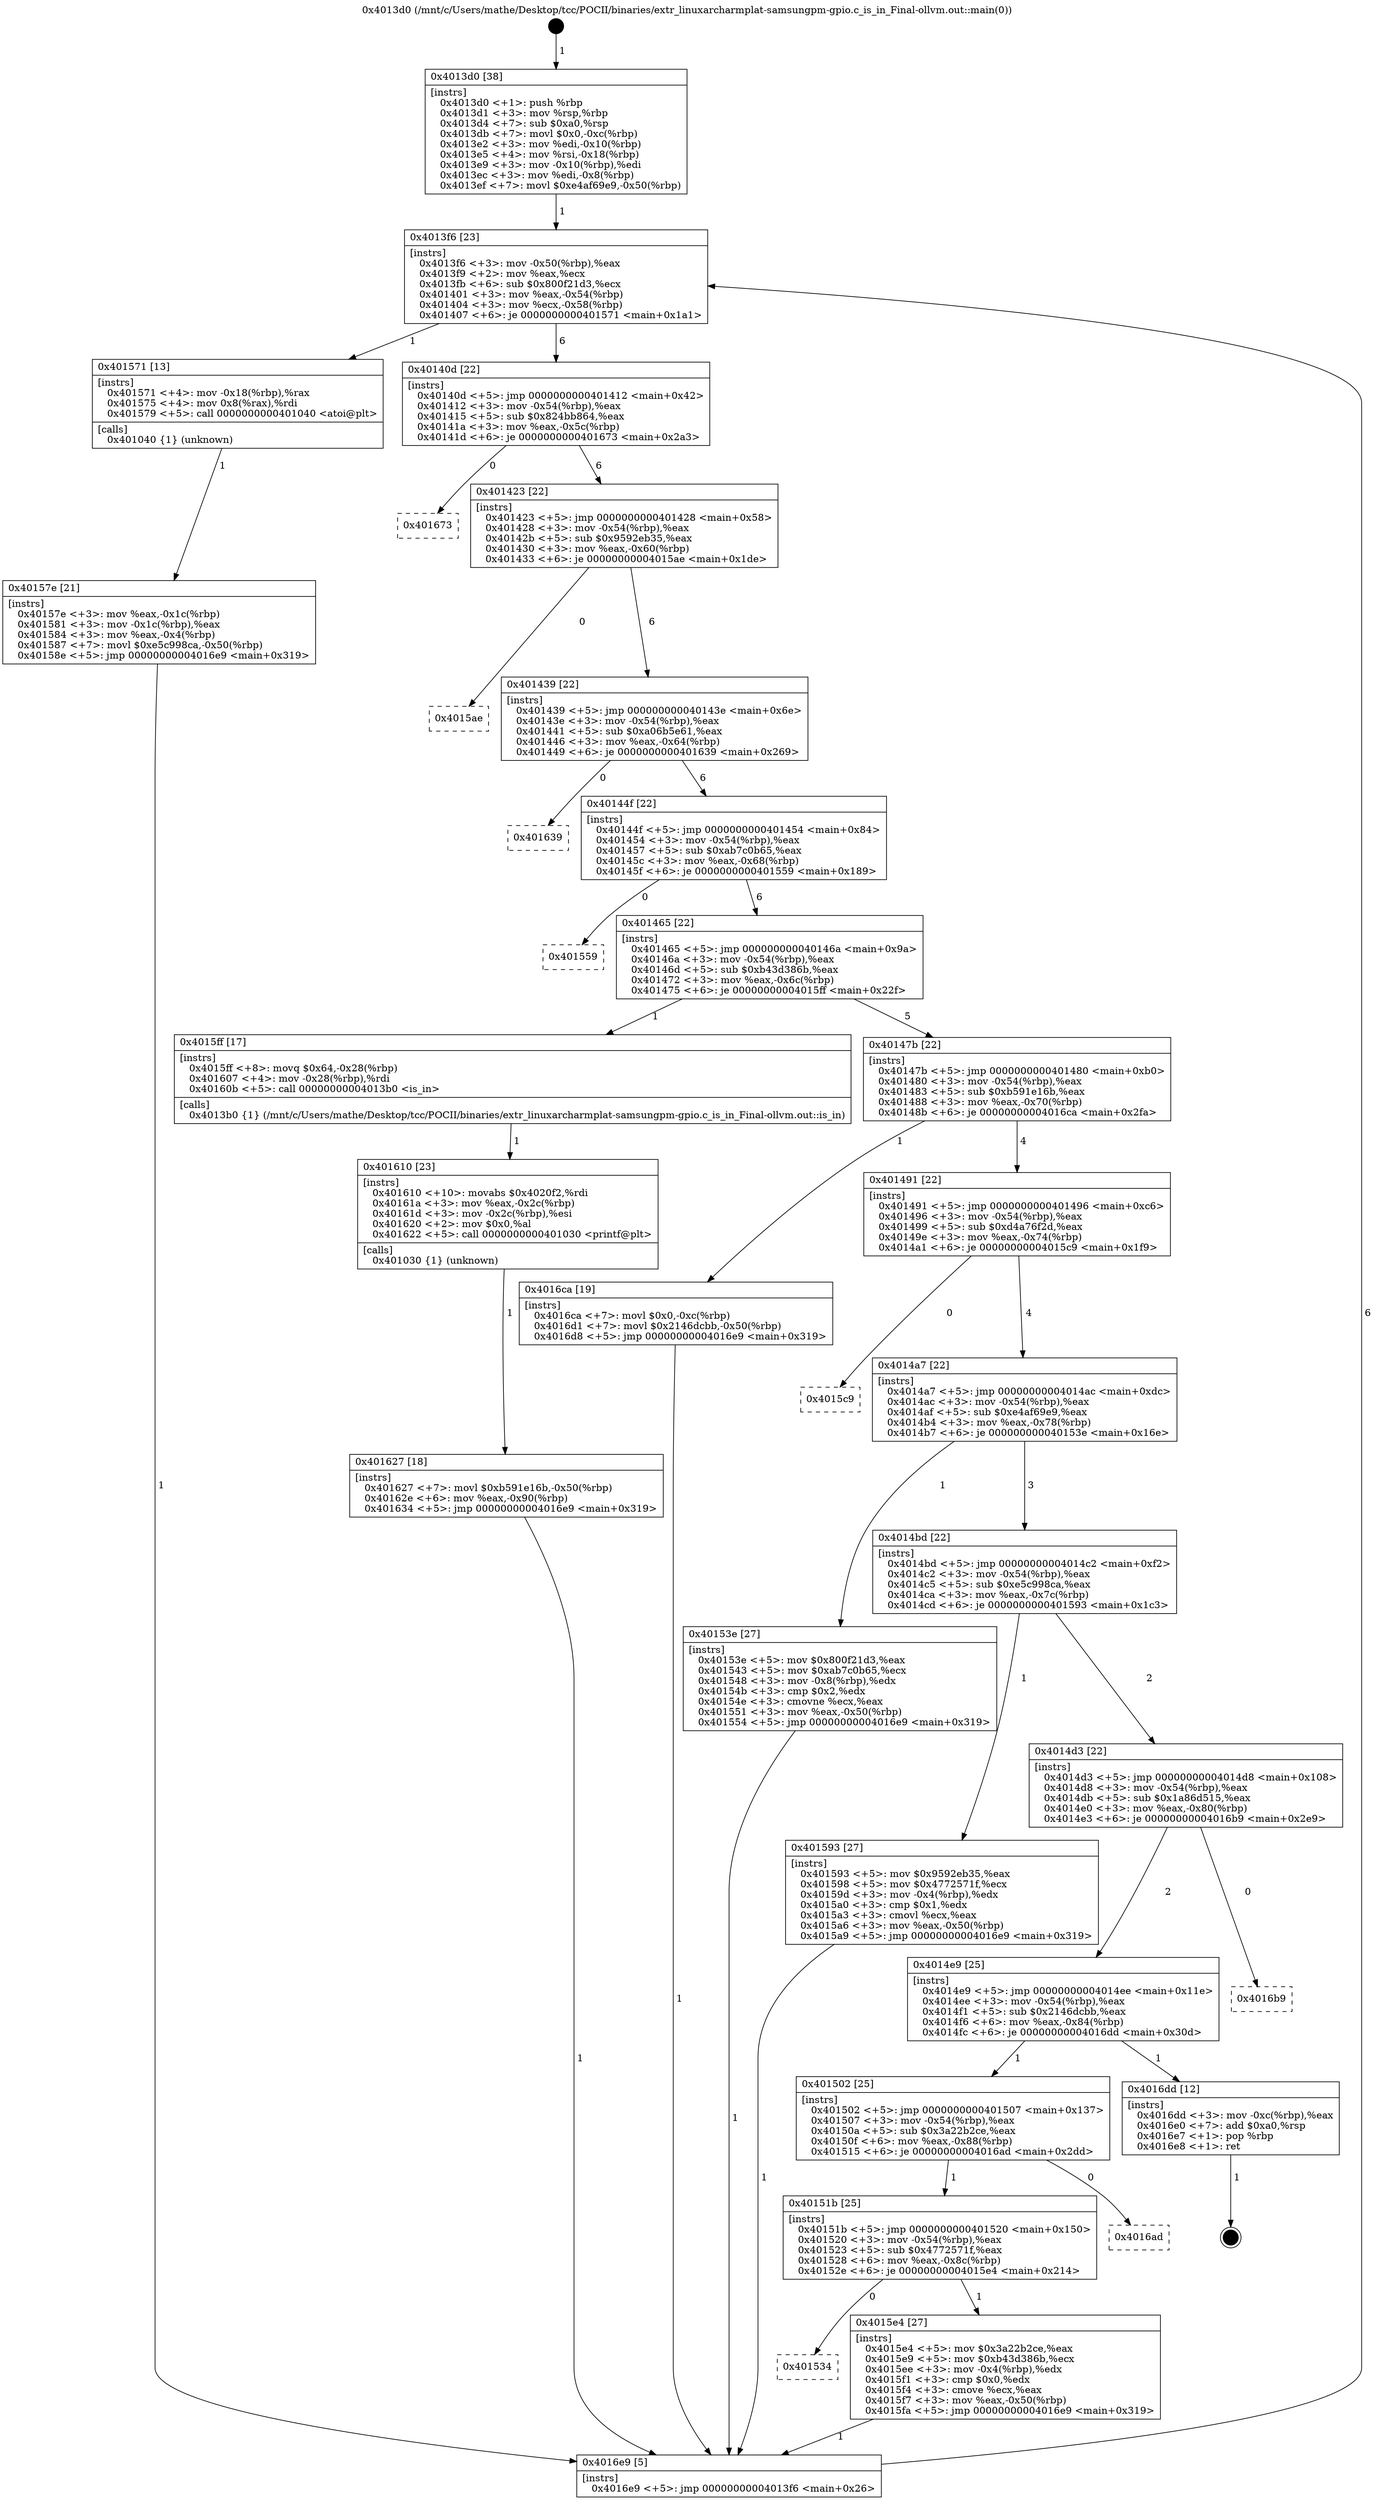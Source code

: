 digraph "0x4013d0" {
  label = "0x4013d0 (/mnt/c/Users/mathe/Desktop/tcc/POCII/binaries/extr_linuxarcharmplat-samsungpm-gpio.c_is_in_Final-ollvm.out::main(0))"
  labelloc = "t"
  node[shape=record]

  Entry [label="",width=0.3,height=0.3,shape=circle,fillcolor=black,style=filled]
  "0x4013f6" [label="{
     0x4013f6 [23]\l
     | [instrs]\l
     &nbsp;&nbsp;0x4013f6 \<+3\>: mov -0x50(%rbp),%eax\l
     &nbsp;&nbsp;0x4013f9 \<+2\>: mov %eax,%ecx\l
     &nbsp;&nbsp;0x4013fb \<+6\>: sub $0x800f21d3,%ecx\l
     &nbsp;&nbsp;0x401401 \<+3\>: mov %eax,-0x54(%rbp)\l
     &nbsp;&nbsp;0x401404 \<+3\>: mov %ecx,-0x58(%rbp)\l
     &nbsp;&nbsp;0x401407 \<+6\>: je 0000000000401571 \<main+0x1a1\>\l
  }"]
  "0x401571" [label="{
     0x401571 [13]\l
     | [instrs]\l
     &nbsp;&nbsp;0x401571 \<+4\>: mov -0x18(%rbp),%rax\l
     &nbsp;&nbsp;0x401575 \<+4\>: mov 0x8(%rax),%rdi\l
     &nbsp;&nbsp;0x401579 \<+5\>: call 0000000000401040 \<atoi@plt\>\l
     | [calls]\l
     &nbsp;&nbsp;0x401040 \{1\} (unknown)\l
  }"]
  "0x40140d" [label="{
     0x40140d [22]\l
     | [instrs]\l
     &nbsp;&nbsp;0x40140d \<+5\>: jmp 0000000000401412 \<main+0x42\>\l
     &nbsp;&nbsp;0x401412 \<+3\>: mov -0x54(%rbp),%eax\l
     &nbsp;&nbsp;0x401415 \<+5\>: sub $0x824bb864,%eax\l
     &nbsp;&nbsp;0x40141a \<+3\>: mov %eax,-0x5c(%rbp)\l
     &nbsp;&nbsp;0x40141d \<+6\>: je 0000000000401673 \<main+0x2a3\>\l
  }"]
  Exit [label="",width=0.3,height=0.3,shape=circle,fillcolor=black,style=filled,peripheries=2]
  "0x401673" [label="{
     0x401673\l
  }", style=dashed]
  "0x401423" [label="{
     0x401423 [22]\l
     | [instrs]\l
     &nbsp;&nbsp;0x401423 \<+5\>: jmp 0000000000401428 \<main+0x58\>\l
     &nbsp;&nbsp;0x401428 \<+3\>: mov -0x54(%rbp),%eax\l
     &nbsp;&nbsp;0x40142b \<+5\>: sub $0x9592eb35,%eax\l
     &nbsp;&nbsp;0x401430 \<+3\>: mov %eax,-0x60(%rbp)\l
     &nbsp;&nbsp;0x401433 \<+6\>: je 00000000004015ae \<main+0x1de\>\l
  }"]
  "0x401627" [label="{
     0x401627 [18]\l
     | [instrs]\l
     &nbsp;&nbsp;0x401627 \<+7\>: movl $0xb591e16b,-0x50(%rbp)\l
     &nbsp;&nbsp;0x40162e \<+6\>: mov %eax,-0x90(%rbp)\l
     &nbsp;&nbsp;0x401634 \<+5\>: jmp 00000000004016e9 \<main+0x319\>\l
  }"]
  "0x4015ae" [label="{
     0x4015ae\l
  }", style=dashed]
  "0x401439" [label="{
     0x401439 [22]\l
     | [instrs]\l
     &nbsp;&nbsp;0x401439 \<+5\>: jmp 000000000040143e \<main+0x6e\>\l
     &nbsp;&nbsp;0x40143e \<+3\>: mov -0x54(%rbp),%eax\l
     &nbsp;&nbsp;0x401441 \<+5\>: sub $0xa06b5e61,%eax\l
     &nbsp;&nbsp;0x401446 \<+3\>: mov %eax,-0x64(%rbp)\l
     &nbsp;&nbsp;0x401449 \<+6\>: je 0000000000401639 \<main+0x269\>\l
  }"]
  "0x401610" [label="{
     0x401610 [23]\l
     | [instrs]\l
     &nbsp;&nbsp;0x401610 \<+10\>: movabs $0x4020f2,%rdi\l
     &nbsp;&nbsp;0x40161a \<+3\>: mov %eax,-0x2c(%rbp)\l
     &nbsp;&nbsp;0x40161d \<+3\>: mov -0x2c(%rbp),%esi\l
     &nbsp;&nbsp;0x401620 \<+2\>: mov $0x0,%al\l
     &nbsp;&nbsp;0x401622 \<+5\>: call 0000000000401030 \<printf@plt\>\l
     | [calls]\l
     &nbsp;&nbsp;0x401030 \{1\} (unknown)\l
  }"]
  "0x401639" [label="{
     0x401639\l
  }", style=dashed]
  "0x40144f" [label="{
     0x40144f [22]\l
     | [instrs]\l
     &nbsp;&nbsp;0x40144f \<+5\>: jmp 0000000000401454 \<main+0x84\>\l
     &nbsp;&nbsp;0x401454 \<+3\>: mov -0x54(%rbp),%eax\l
     &nbsp;&nbsp;0x401457 \<+5\>: sub $0xab7c0b65,%eax\l
     &nbsp;&nbsp;0x40145c \<+3\>: mov %eax,-0x68(%rbp)\l
     &nbsp;&nbsp;0x40145f \<+6\>: je 0000000000401559 \<main+0x189\>\l
  }"]
  "0x401534" [label="{
     0x401534\l
  }", style=dashed]
  "0x401559" [label="{
     0x401559\l
  }", style=dashed]
  "0x401465" [label="{
     0x401465 [22]\l
     | [instrs]\l
     &nbsp;&nbsp;0x401465 \<+5\>: jmp 000000000040146a \<main+0x9a\>\l
     &nbsp;&nbsp;0x40146a \<+3\>: mov -0x54(%rbp),%eax\l
     &nbsp;&nbsp;0x40146d \<+5\>: sub $0xb43d386b,%eax\l
     &nbsp;&nbsp;0x401472 \<+3\>: mov %eax,-0x6c(%rbp)\l
     &nbsp;&nbsp;0x401475 \<+6\>: je 00000000004015ff \<main+0x22f\>\l
  }"]
  "0x4015e4" [label="{
     0x4015e4 [27]\l
     | [instrs]\l
     &nbsp;&nbsp;0x4015e4 \<+5\>: mov $0x3a22b2ce,%eax\l
     &nbsp;&nbsp;0x4015e9 \<+5\>: mov $0xb43d386b,%ecx\l
     &nbsp;&nbsp;0x4015ee \<+3\>: mov -0x4(%rbp),%edx\l
     &nbsp;&nbsp;0x4015f1 \<+3\>: cmp $0x0,%edx\l
     &nbsp;&nbsp;0x4015f4 \<+3\>: cmove %ecx,%eax\l
     &nbsp;&nbsp;0x4015f7 \<+3\>: mov %eax,-0x50(%rbp)\l
     &nbsp;&nbsp;0x4015fa \<+5\>: jmp 00000000004016e9 \<main+0x319\>\l
  }"]
  "0x4015ff" [label="{
     0x4015ff [17]\l
     | [instrs]\l
     &nbsp;&nbsp;0x4015ff \<+8\>: movq $0x64,-0x28(%rbp)\l
     &nbsp;&nbsp;0x401607 \<+4\>: mov -0x28(%rbp),%rdi\l
     &nbsp;&nbsp;0x40160b \<+5\>: call 00000000004013b0 \<is_in\>\l
     | [calls]\l
     &nbsp;&nbsp;0x4013b0 \{1\} (/mnt/c/Users/mathe/Desktop/tcc/POCII/binaries/extr_linuxarcharmplat-samsungpm-gpio.c_is_in_Final-ollvm.out::is_in)\l
  }"]
  "0x40147b" [label="{
     0x40147b [22]\l
     | [instrs]\l
     &nbsp;&nbsp;0x40147b \<+5\>: jmp 0000000000401480 \<main+0xb0\>\l
     &nbsp;&nbsp;0x401480 \<+3\>: mov -0x54(%rbp),%eax\l
     &nbsp;&nbsp;0x401483 \<+5\>: sub $0xb591e16b,%eax\l
     &nbsp;&nbsp;0x401488 \<+3\>: mov %eax,-0x70(%rbp)\l
     &nbsp;&nbsp;0x40148b \<+6\>: je 00000000004016ca \<main+0x2fa\>\l
  }"]
  "0x40151b" [label="{
     0x40151b [25]\l
     | [instrs]\l
     &nbsp;&nbsp;0x40151b \<+5\>: jmp 0000000000401520 \<main+0x150\>\l
     &nbsp;&nbsp;0x401520 \<+3\>: mov -0x54(%rbp),%eax\l
     &nbsp;&nbsp;0x401523 \<+5\>: sub $0x4772571f,%eax\l
     &nbsp;&nbsp;0x401528 \<+6\>: mov %eax,-0x8c(%rbp)\l
     &nbsp;&nbsp;0x40152e \<+6\>: je 00000000004015e4 \<main+0x214\>\l
  }"]
  "0x4016ca" [label="{
     0x4016ca [19]\l
     | [instrs]\l
     &nbsp;&nbsp;0x4016ca \<+7\>: movl $0x0,-0xc(%rbp)\l
     &nbsp;&nbsp;0x4016d1 \<+7\>: movl $0x2146dcbb,-0x50(%rbp)\l
     &nbsp;&nbsp;0x4016d8 \<+5\>: jmp 00000000004016e9 \<main+0x319\>\l
  }"]
  "0x401491" [label="{
     0x401491 [22]\l
     | [instrs]\l
     &nbsp;&nbsp;0x401491 \<+5\>: jmp 0000000000401496 \<main+0xc6\>\l
     &nbsp;&nbsp;0x401496 \<+3\>: mov -0x54(%rbp),%eax\l
     &nbsp;&nbsp;0x401499 \<+5\>: sub $0xd4a76f2d,%eax\l
     &nbsp;&nbsp;0x40149e \<+3\>: mov %eax,-0x74(%rbp)\l
     &nbsp;&nbsp;0x4014a1 \<+6\>: je 00000000004015c9 \<main+0x1f9\>\l
  }"]
  "0x4016ad" [label="{
     0x4016ad\l
  }", style=dashed]
  "0x4015c9" [label="{
     0x4015c9\l
  }", style=dashed]
  "0x4014a7" [label="{
     0x4014a7 [22]\l
     | [instrs]\l
     &nbsp;&nbsp;0x4014a7 \<+5\>: jmp 00000000004014ac \<main+0xdc\>\l
     &nbsp;&nbsp;0x4014ac \<+3\>: mov -0x54(%rbp),%eax\l
     &nbsp;&nbsp;0x4014af \<+5\>: sub $0xe4af69e9,%eax\l
     &nbsp;&nbsp;0x4014b4 \<+3\>: mov %eax,-0x78(%rbp)\l
     &nbsp;&nbsp;0x4014b7 \<+6\>: je 000000000040153e \<main+0x16e\>\l
  }"]
  "0x401502" [label="{
     0x401502 [25]\l
     | [instrs]\l
     &nbsp;&nbsp;0x401502 \<+5\>: jmp 0000000000401507 \<main+0x137\>\l
     &nbsp;&nbsp;0x401507 \<+3\>: mov -0x54(%rbp),%eax\l
     &nbsp;&nbsp;0x40150a \<+5\>: sub $0x3a22b2ce,%eax\l
     &nbsp;&nbsp;0x40150f \<+6\>: mov %eax,-0x88(%rbp)\l
     &nbsp;&nbsp;0x401515 \<+6\>: je 00000000004016ad \<main+0x2dd\>\l
  }"]
  "0x40153e" [label="{
     0x40153e [27]\l
     | [instrs]\l
     &nbsp;&nbsp;0x40153e \<+5\>: mov $0x800f21d3,%eax\l
     &nbsp;&nbsp;0x401543 \<+5\>: mov $0xab7c0b65,%ecx\l
     &nbsp;&nbsp;0x401548 \<+3\>: mov -0x8(%rbp),%edx\l
     &nbsp;&nbsp;0x40154b \<+3\>: cmp $0x2,%edx\l
     &nbsp;&nbsp;0x40154e \<+3\>: cmovne %ecx,%eax\l
     &nbsp;&nbsp;0x401551 \<+3\>: mov %eax,-0x50(%rbp)\l
     &nbsp;&nbsp;0x401554 \<+5\>: jmp 00000000004016e9 \<main+0x319\>\l
  }"]
  "0x4014bd" [label="{
     0x4014bd [22]\l
     | [instrs]\l
     &nbsp;&nbsp;0x4014bd \<+5\>: jmp 00000000004014c2 \<main+0xf2\>\l
     &nbsp;&nbsp;0x4014c2 \<+3\>: mov -0x54(%rbp),%eax\l
     &nbsp;&nbsp;0x4014c5 \<+5\>: sub $0xe5c998ca,%eax\l
     &nbsp;&nbsp;0x4014ca \<+3\>: mov %eax,-0x7c(%rbp)\l
     &nbsp;&nbsp;0x4014cd \<+6\>: je 0000000000401593 \<main+0x1c3\>\l
  }"]
  "0x4016e9" [label="{
     0x4016e9 [5]\l
     | [instrs]\l
     &nbsp;&nbsp;0x4016e9 \<+5\>: jmp 00000000004013f6 \<main+0x26\>\l
  }"]
  "0x4013d0" [label="{
     0x4013d0 [38]\l
     | [instrs]\l
     &nbsp;&nbsp;0x4013d0 \<+1\>: push %rbp\l
     &nbsp;&nbsp;0x4013d1 \<+3\>: mov %rsp,%rbp\l
     &nbsp;&nbsp;0x4013d4 \<+7\>: sub $0xa0,%rsp\l
     &nbsp;&nbsp;0x4013db \<+7\>: movl $0x0,-0xc(%rbp)\l
     &nbsp;&nbsp;0x4013e2 \<+3\>: mov %edi,-0x10(%rbp)\l
     &nbsp;&nbsp;0x4013e5 \<+4\>: mov %rsi,-0x18(%rbp)\l
     &nbsp;&nbsp;0x4013e9 \<+3\>: mov -0x10(%rbp),%edi\l
     &nbsp;&nbsp;0x4013ec \<+3\>: mov %edi,-0x8(%rbp)\l
     &nbsp;&nbsp;0x4013ef \<+7\>: movl $0xe4af69e9,-0x50(%rbp)\l
  }"]
  "0x40157e" [label="{
     0x40157e [21]\l
     | [instrs]\l
     &nbsp;&nbsp;0x40157e \<+3\>: mov %eax,-0x1c(%rbp)\l
     &nbsp;&nbsp;0x401581 \<+3\>: mov -0x1c(%rbp),%eax\l
     &nbsp;&nbsp;0x401584 \<+3\>: mov %eax,-0x4(%rbp)\l
     &nbsp;&nbsp;0x401587 \<+7\>: movl $0xe5c998ca,-0x50(%rbp)\l
     &nbsp;&nbsp;0x40158e \<+5\>: jmp 00000000004016e9 \<main+0x319\>\l
  }"]
  "0x4016dd" [label="{
     0x4016dd [12]\l
     | [instrs]\l
     &nbsp;&nbsp;0x4016dd \<+3\>: mov -0xc(%rbp),%eax\l
     &nbsp;&nbsp;0x4016e0 \<+7\>: add $0xa0,%rsp\l
     &nbsp;&nbsp;0x4016e7 \<+1\>: pop %rbp\l
     &nbsp;&nbsp;0x4016e8 \<+1\>: ret\l
  }"]
  "0x401593" [label="{
     0x401593 [27]\l
     | [instrs]\l
     &nbsp;&nbsp;0x401593 \<+5\>: mov $0x9592eb35,%eax\l
     &nbsp;&nbsp;0x401598 \<+5\>: mov $0x4772571f,%ecx\l
     &nbsp;&nbsp;0x40159d \<+3\>: mov -0x4(%rbp),%edx\l
     &nbsp;&nbsp;0x4015a0 \<+3\>: cmp $0x1,%edx\l
     &nbsp;&nbsp;0x4015a3 \<+3\>: cmovl %ecx,%eax\l
     &nbsp;&nbsp;0x4015a6 \<+3\>: mov %eax,-0x50(%rbp)\l
     &nbsp;&nbsp;0x4015a9 \<+5\>: jmp 00000000004016e9 \<main+0x319\>\l
  }"]
  "0x4014d3" [label="{
     0x4014d3 [22]\l
     | [instrs]\l
     &nbsp;&nbsp;0x4014d3 \<+5\>: jmp 00000000004014d8 \<main+0x108\>\l
     &nbsp;&nbsp;0x4014d8 \<+3\>: mov -0x54(%rbp),%eax\l
     &nbsp;&nbsp;0x4014db \<+5\>: sub $0x1a86d515,%eax\l
     &nbsp;&nbsp;0x4014e0 \<+3\>: mov %eax,-0x80(%rbp)\l
     &nbsp;&nbsp;0x4014e3 \<+6\>: je 00000000004016b9 \<main+0x2e9\>\l
  }"]
  "0x4014e9" [label="{
     0x4014e9 [25]\l
     | [instrs]\l
     &nbsp;&nbsp;0x4014e9 \<+5\>: jmp 00000000004014ee \<main+0x11e\>\l
     &nbsp;&nbsp;0x4014ee \<+3\>: mov -0x54(%rbp),%eax\l
     &nbsp;&nbsp;0x4014f1 \<+5\>: sub $0x2146dcbb,%eax\l
     &nbsp;&nbsp;0x4014f6 \<+6\>: mov %eax,-0x84(%rbp)\l
     &nbsp;&nbsp;0x4014fc \<+6\>: je 00000000004016dd \<main+0x30d\>\l
  }"]
  "0x4016b9" [label="{
     0x4016b9\l
  }", style=dashed]
  Entry -> "0x4013d0" [label=" 1"]
  "0x4013f6" -> "0x401571" [label=" 1"]
  "0x4013f6" -> "0x40140d" [label=" 6"]
  "0x4016dd" -> Exit [label=" 1"]
  "0x40140d" -> "0x401673" [label=" 0"]
  "0x40140d" -> "0x401423" [label=" 6"]
  "0x4016ca" -> "0x4016e9" [label=" 1"]
  "0x401423" -> "0x4015ae" [label=" 0"]
  "0x401423" -> "0x401439" [label=" 6"]
  "0x401627" -> "0x4016e9" [label=" 1"]
  "0x401439" -> "0x401639" [label=" 0"]
  "0x401439" -> "0x40144f" [label=" 6"]
  "0x401610" -> "0x401627" [label=" 1"]
  "0x40144f" -> "0x401559" [label=" 0"]
  "0x40144f" -> "0x401465" [label=" 6"]
  "0x4015ff" -> "0x401610" [label=" 1"]
  "0x401465" -> "0x4015ff" [label=" 1"]
  "0x401465" -> "0x40147b" [label=" 5"]
  "0x4015e4" -> "0x4016e9" [label=" 1"]
  "0x40147b" -> "0x4016ca" [label=" 1"]
  "0x40147b" -> "0x401491" [label=" 4"]
  "0x40151b" -> "0x4015e4" [label=" 1"]
  "0x401491" -> "0x4015c9" [label=" 0"]
  "0x401491" -> "0x4014a7" [label=" 4"]
  "0x40151b" -> "0x401534" [label=" 0"]
  "0x4014a7" -> "0x40153e" [label=" 1"]
  "0x4014a7" -> "0x4014bd" [label=" 3"]
  "0x40153e" -> "0x4016e9" [label=" 1"]
  "0x4013d0" -> "0x4013f6" [label=" 1"]
  "0x4016e9" -> "0x4013f6" [label=" 6"]
  "0x401571" -> "0x40157e" [label=" 1"]
  "0x40157e" -> "0x4016e9" [label=" 1"]
  "0x401502" -> "0x4016ad" [label=" 0"]
  "0x4014bd" -> "0x401593" [label=" 1"]
  "0x4014bd" -> "0x4014d3" [label=" 2"]
  "0x401593" -> "0x4016e9" [label=" 1"]
  "0x401502" -> "0x40151b" [label=" 1"]
  "0x4014d3" -> "0x4016b9" [label=" 0"]
  "0x4014d3" -> "0x4014e9" [label=" 2"]
  "0x4014e9" -> "0x401502" [label=" 1"]
  "0x4014e9" -> "0x4016dd" [label=" 1"]
}
